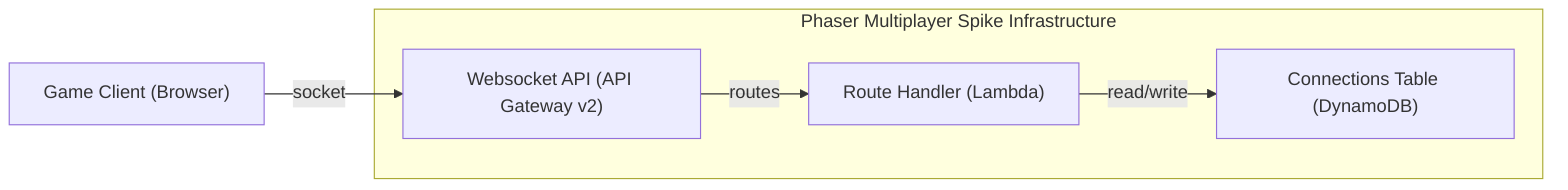 graph LR
  GC["Game Client (Browser)"]
  subgraph "Phaser Multiplayer Spike Infrastructure"
    WA["Websocket API (API Gateway v2)"]
    RH["Route Handler (Lambda)"]
    CT["Connections Table (DynamoDB)"]
  end
  GC--socket-->WA--routes-->RH--read/write-->CT